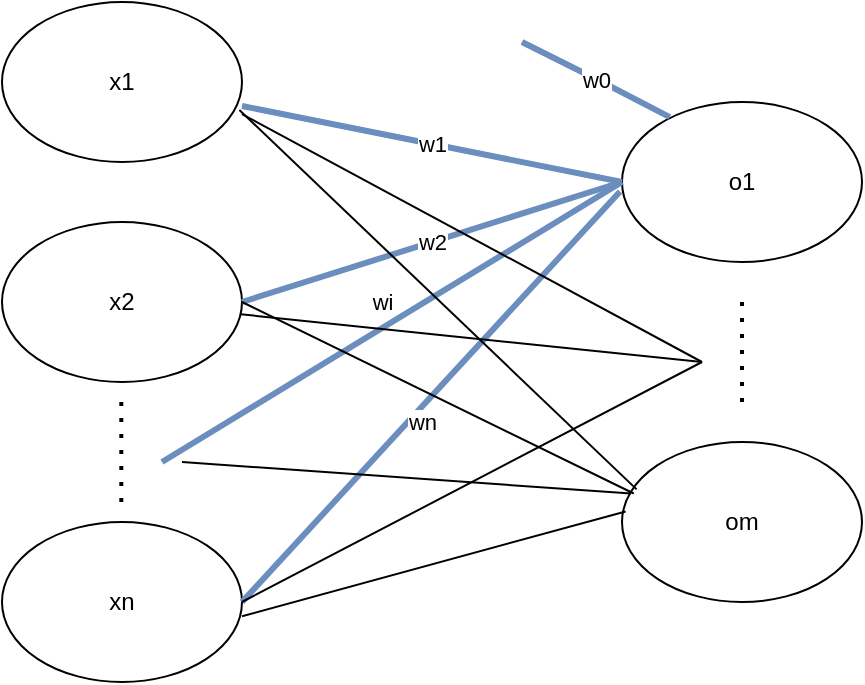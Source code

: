 <mxfile version="17.4.2" type="device"><diagram id="gLKUp_ZeSrzOuXr9SRtu" name="Page-1"><mxGraphModel dx="981" dy="597" grid="1" gridSize="10" guides="1" tooltips="1" connect="1" arrows="1" fold="1" page="1" pageScale="1" pageWidth="850" pageHeight="1100" math="0" shadow="0"><root><mxCell id="0"/><mxCell id="1" parent="0"/><mxCell id="6lO3fKBF5OZu0ElOIMg8-1" value="x1" style="ellipse;whiteSpace=wrap;html=1;" vertex="1" parent="1"><mxGeometry x="210" y="280" width="120" height="80" as="geometry"/></mxCell><mxCell id="6lO3fKBF5OZu0ElOIMg8-2" value="xn" style="ellipse;whiteSpace=wrap;html=1;" vertex="1" parent="1"><mxGeometry x="210" y="540" width="120" height="80" as="geometry"/></mxCell><mxCell id="6lO3fKBF5OZu0ElOIMg8-3" value="x2" style="ellipse;whiteSpace=wrap;html=1;" vertex="1" parent="1"><mxGeometry x="210" y="390" width="120" height="80" as="geometry"/></mxCell><mxCell id="6lO3fKBF5OZu0ElOIMg8-4" value="o1" style="ellipse;whiteSpace=wrap;html=1;" vertex="1" parent="1"><mxGeometry x="520" y="330" width="120" height="80" as="geometry"/></mxCell><mxCell id="6lO3fKBF5OZu0ElOIMg8-5" value="om" style="ellipse;whiteSpace=wrap;html=1;" vertex="1" parent="1"><mxGeometry x="520" y="500" width="120" height="80" as="geometry"/></mxCell><mxCell id="6lO3fKBF5OZu0ElOIMg8-6" value="" style="endArrow=none;dashed=1;html=1;dashPattern=1 3;strokeWidth=2;rounded=0;" edge="1" parent="1"><mxGeometry width="50" height="50" relative="1" as="geometry"><mxPoint x="580" y="480" as="sourcePoint"/><mxPoint x="580" y="430" as="targetPoint"/></mxGeometry></mxCell><mxCell id="6lO3fKBF5OZu0ElOIMg8-7" value="" style="endArrow=none;dashed=1;html=1;dashPattern=1 3;strokeWidth=2;rounded=0;" edge="1" parent="1"><mxGeometry width="50" height="50" relative="1" as="geometry"><mxPoint x="269.66" y="530" as="sourcePoint"/><mxPoint x="269.66" y="480" as="targetPoint"/></mxGeometry></mxCell><mxCell id="6lO3fKBF5OZu0ElOIMg8-9" value="w1" style="endArrow=none;html=1;rounded=0;exitX=1;exitY=0.65;exitDx=0;exitDy=0;exitPerimeter=0;entryX=0;entryY=0.5;entryDx=0;entryDy=0;strokeWidth=3;fillColor=#dae8fc;strokeColor=#6c8ebf;" edge="1" parent="1" source="6lO3fKBF5OZu0ElOIMg8-1" target="6lO3fKBF5OZu0ElOIMg8-4"><mxGeometry width="50" height="50" relative="1" as="geometry"><mxPoint x="460" y="410" as="sourcePoint"/><mxPoint x="510" y="360" as="targetPoint"/></mxGeometry></mxCell><mxCell id="6lO3fKBF5OZu0ElOIMg8-10" value="w2" style="endArrow=none;html=1;rounded=0;exitX=1;exitY=0.5;exitDx=0;exitDy=0;strokeWidth=3;fillColor=#dae8fc;strokeColor=#6c8ebf;" edge="1" parent="1" source="6lO3fKBF5OZu0ElOIMg8-3"><mxGeometry width="50" height="50" relative="1" as="geometry"><mxPoint x="460" y="410" as="sourcePoint"/><mxPoint x="520" y="370" as="targetPoint"/></mxGeometry></mxCell><mxCell id="6lO3fKBF5OZu0ElOIMg8-11" value="wi" style="endArrow=none;html=1;rounded=0;strokeWidth=3;entryX=0;entryY=0.5;entryDx=0;entryDy=0;fillColor=#dae8fc;strokeColor=#6c8ebf;" edge="1" parent="1" target="6lO3fKBF5OZu0ElOIMg8-4"><mxGeometry x="0.007" y="11" width="50" height="50" relative="1" as="geometry"><mxPoint x="290" y="510" as="sourcePoint"/><mxPoint x="460" y="420" as="targetPoint"/><mxPoint as="offset"/></mxGeometry></mxCell><mxCell id="6lO3fKBF5OZu0ElOIMg8-12" value="wn" style="endArrow=none;html=1;rounded=0;exitX=1;exitY=0.5;exitDx=0;exitDy=0;strokeWidth=3;entryX=-0.008;entryY=0.559;entryDx=0;entryDy=0;entryPerimeter=0;fillColor=#dae8fc;strokeColor=#6c8ebf;" edge="1" parent="1" source="6lO3fKBF5OZu0ElOIMg8-2" target="6lO3fKBF5OZu0ElOIMg8-4"><mxGeometry x="-0.089" y="-5" width="50" height="50" relative="1" as="geometry"><mxPoint x="460" y="410" as="sourcePoint"/><mxPoint x="510" y="360" as="targetPoint"/><mxPoint as="offset"/></mxGeometry></mxCell><mxCell id="6lO3fKBF5OZu0ElOIMg8-13" value="" style="endArrow=none;html=1;rounded=0;strokeWidth=1;exitX=1;exitY=0.701;exitDx=0;exitDy=0;exitPerimeter=0;" edge="1" parent="1" source="6lO3fKBF5OZu0ElOIMg8-1"><mxGeometry width="50" height="50" relative="1" as="geometry"><mxPoint x="460" y="410" as="sourcePoint"/><mxPoint x="560" y="460" as="targetPoint"/></mxGeometry></mxCell><mxCell id="6lO3fKBF5OZu0ElOIMg8-14" value="" style="endArrow=none;html=1;rounded=0;strokeWidth=1;" edge="1" parent="1" source="6lO3fKBF5OZu0ElOIMg8-3"><mxGeometry width="50" height="50" relative="1" as="geometry"><mxPoint x="460" y="410" as="sourcePoint"/><mxPoint x="560" y="460" as="targetPoint"/></mxGeometry></mxCell><mxCell id="6lO3fKBF5OZu0ElOIMg8-15" value="" style="endArrow=none;html=1;rounded=0;strokeWidth=1;exitX=1;exitY=0.5;exitDx=0;exitDy=0;" edge="1" parent="1" source="6lO3fKBF5OZu0ElOIMg8-2"><mxGeometry width="50" height="50" relative="1" as="geometry"><mxPoint x="460" y="410" as="sourcePoint"/><mxPoint x="560" y="460" as="targetPoint"/></mxGeometry></mxCell><mxCell id="6lO3fKBF5OZu0ElOIMg8-16" value="" style="endArrow=none;html=1;rounded=0;strokeWidth=1;exitX=0.989;exitY=0.675;exitDx=0;exitDy=0;exitPerimeter=0;entryX=0.061;entryY=0.296;entryDx=0;entryDy=0;entryPerimeter=0;" edge="1" parent="1" source="6lO3fKBF5OZu0ElOIMg8-1" target="6lO3fKBF5OZu0ElOIMg8-5"><mxGeometry width="50" height="50" relative="1" as="geometry"><mxPoint x="460" y="410" as="sourcePoint"/><mxPoint x="530" y="530" as="targetPoint"/></mxGeometry></mxCell><mxCell id="6lO3fKBF5OZu0ElOIMg8-17" value="" style="endArrow=none;html=1;rounded=0;strokeWidth=1;exitX=1;exitY=0.5;exitDx=0;exitDy=0;entryX=0.049;entryY=0.322;entryDx=0;entryDy=0;entryPerimeter=0;" edge="1" parent="1" source="6lO3fKBF5OZu0ElOIMg8-3" target="6lO3fKBF5OZu0ElOIMg8-5"><mxGeometry width="50" height="50" relative="1" as="geometry"><mxPoint x="460" y="410" as="sourcePoint"/><mxPoint x="510" y="360" as="targetPoint"/></mxGeometry></mxCell><mxCell id="6lO3fKBF5OZu0ElOIMg8-18" value="" style="endArrow=none;html=1;rounded=0;strokeWidth=1;entryX=0.038;entryY=0.322;entryDx=0;entryDy=0;entryPerimeter=0;" edge="1" parent="1" target="6lO3fKBF5OZu0ElOIMg8-5"><mxGeometry width="50" height="50" relative="1" as="geometry"><mxPoint x="300" y="510" as="sourcePoint"/><mxPoint x="510" y="360" as="targetPoint"/></mxGeometry></mxCell><mxCell id="6lO3fKBF5OZu0ElOIMg8-19" value="" style="endArrow=none;html=1;rounded=0;strokeWidth=1;exitX=1;exitY=0.589;exitDx=0;exitDy=0;exitPerimeter=0;entryX=0.015;entryY=0.434;entryDx=0;entryDy=0;entryPerimeter=0;" edge="1" parent="1" source="6lO3fKBF5OZu0ElOIMg8-2" target="6lO3fKBF5OZu0ElOIMg8-5"><mxGeometry width="50" height="50" relative="1" as="geometry"><mxPoint x="460" y="410" as="sourcePoint"/><mxPoint x="510" y="360" as="targetPoint"/></mxGeometry></mxCell><mxCell id="6lO3fKBF5OZu0ElOIMg8-23" value="w0" style="endArrow=none;html=1;rounded=0;strokeWidth=3;fillColor=#dae8fc;strokeColor=#6c8ebf;entryX=0.199;entryY=0.094;entryDx=0;entryDy=0;entryPerimeter=0;" edge="1" parent="1" target="6lO3fKBF5OZu0ElOIMg8-4"><mxGeometry width="50" height="50" relative="1" as="geometry"><mxPoint x="470" y="300" as="sourcePoint"/><mxPoint x="540" y="330" as="targetPoint"/><Array as="points"><mxPoint x="510" y="320"/></Array></mxGeometry></mxCell></root></mxGraphModel></diagram></mxfile>